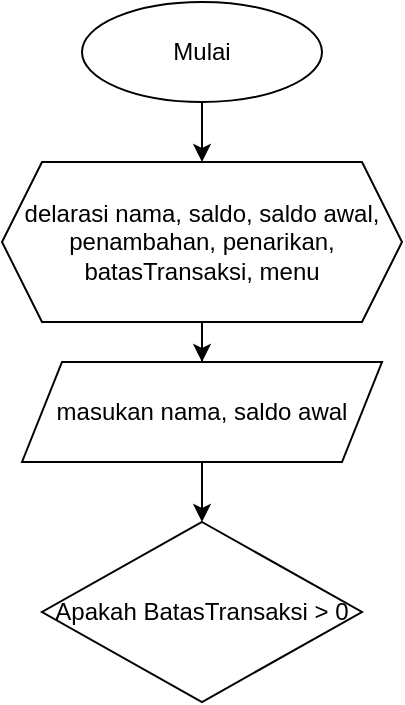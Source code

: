 <mxfile version="20.4.0" type="github">
  <diagram id="NI2sbRIPGw0O3It5G5bQ" name="Page-1">
    <mxGraphModel dx="846" dy="448" grid="1" gridSize="10" guides="1" tooltips="1" connect="1" arrows="1" fold="1" page="1" pageScale="1" pageWidth="850" pageHeight="1100" math="0" shadow="0">
      <root>
        <mxCell id="0" />
        <mxCell id="1" parent="0" />
        <mxCell id="ieqs-oncpJ_l9lBFtXVg-4" value="" style="edgeStyle=orthogonalEdgeStyle;rounded=0;orthogonalLoop=1;jettySize=auto;html=1;" edge="1" parent="1" source="ieqs-oncpJ_l9lBFtXVg-2" target="ieqs-oncpJ_l9lBFtXVg-3">
          <mxGeometry relative="1" as="geometry" />
        </mxCell>
        <mxCell id="ieqs-oncpJ_l9lBFtXVg-2" value="Mulai" style="ellipse;whiteSpace=wrap;html=1;" vertex="1" parent="1">
          <mxGeometry x="80" y="40" width="120" height="50" as="geometry" />
        </mxCell>
        <mxCell id="ieqs-oncpJ_l9lBFtXVg-6" value="" style="edgeStyle=orthogonalEdgeStyle;rounded=0;orthogonalLoop=1;jettySize=auto;html=1;" edge="1" parent="1" source="ieqs-oncpJ_l9lBFtXVg-3" target="ieqs-oncpJ_l9lBFtXVg-5">
          <mxGeometry relative="1" as="geometry" />
        </mxCell>
        <mxCell id="ieqs-oncpJ_l9lBFtXVg-3" value="delarasi nama, saldo, saldo awal, penambahan, penarikan, batasTransaksi, menu" style="shape=hexagon;perimeter=hexagonPerimeter2;whiteSpace=wrap;html=1;fixedSize=1;" vertex="1" parent="1">
          <mxGeometry x="40" y="120" width="200" height="80" as="geometry" />
        </mxCell>
        <mxCell id="ieqs-oncpJ_l9lBFtXVg-8" value="" style="edgeStyle=orthogonalEdgeStyle;rounded=0;orthogonalLoop=1;jettySize=auto;html=1;" edge="1" parent="1" source="ieqs-oncpJ_l9lBFtXVg-5" target="ieqs-oncpJ_l9lBFtXVg-7">
          <mxGeometry relative="1" as="geometry" />
        </mxCell>
        <mxCell id="ieqs-oncpJ_l9lBFtXVg-5" value="masukan nama, saldo awal&lt;br&gt;" style="shape=parallelogram;perimeter=parallelogramPerimeter;whiteSpace=wrap;html=1;fixedSize=1;" vertex="1" parent="1">
          <mxGeometry x="50" y="220" width="180" height="50" as="geometry" />
        </mxCell>
        <mxCell id="ieqs-oncpJ_l9lBFtXVg-7" value="Apakah BatasTransaksi &amp;gt; 0" style="rhombus;whiteSpace=wrap;html=1;" vertex="1" parent="1">
          <mxGeometry x="60" y="300" width="160" height="90" as="geometry" />
        </mxCell>
      </root>
    </mxGraphModel>
  </diagram>
</mxfile>
